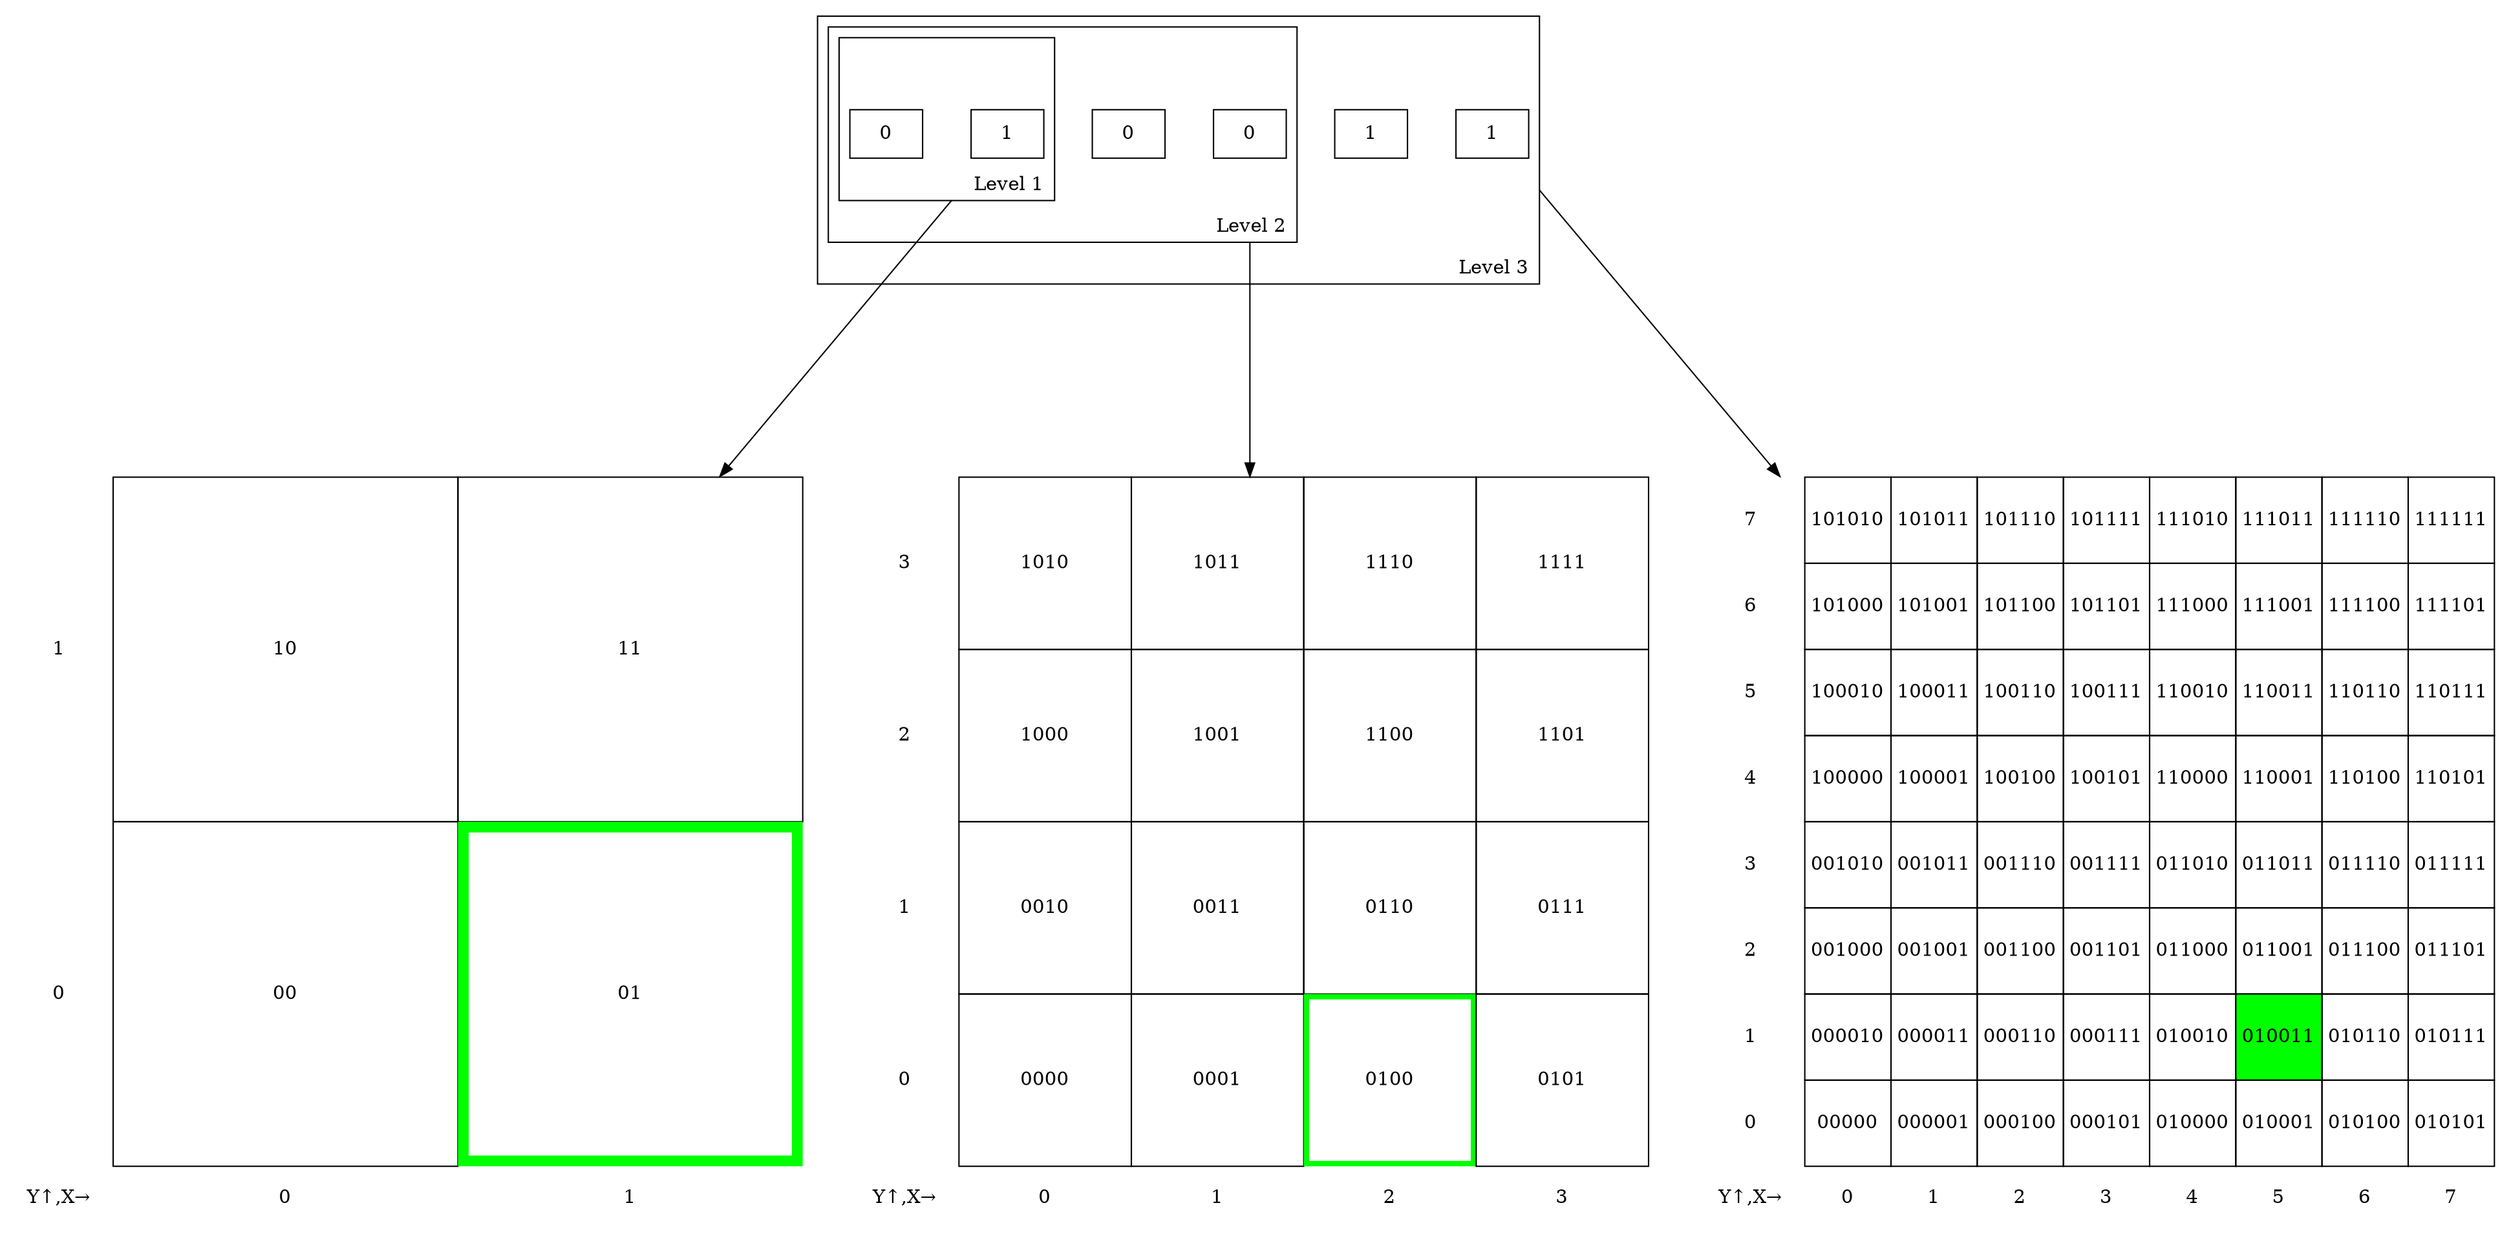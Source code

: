 digraph {

    graph [nodesep=0.5, compound=true]
    node [shape=record]
    labeljust = "r"
    labelloc = "b"
    rankdir=TB
    splines=false
    ranksep=0

    {
        subgraph cluster_L3 {
            subgraph cluster_L2 {
                subgraph cluster_L1 {
                    {
                        L10 [style=invis]
                        B0 [label="0"]
                        B1 [label="1"]
                        L10 -> B0 [style=invis]
                        L10 -> B1 [style=invis]
                    }
                    label = "Level 1"
                }
                {
                    L20 [style=invis] 
                    B2 [label="0"]
                    B3 [label="0"]
                    L20 -> B2  [style=invis]
                    L20 -> B3  [style=invis]
                }
                label = "Level 2"
            }
            {
                L30 [style=invis]
                B4 [label="1"]
                B5 [label="1"]
                L30 -> B4  [style=invis]
                L30 -> B5  [style=invis]
            }
            label = "Level 3"
        }

    }

    {
        L1 [shape=none, margin=0, label=<
            <TABLE BORDER="0" CELLBORDER="1" CELLSPACING="0" CELLPADDING="16" FIXEDSIZE="TRUE">
            <tr>
                <td border="0">1</td>
                <td border="1" width="256" height="256">10</td>
                <td border="1" width="256" height="256">11</td>
            </tr>
            <tr>
                <td border="0">0</td>
                <td border="1" width="256" height="256">00</td>
                <td border="8" width="256" height="256" COLOR="green">01</td>
            </tr>
            <tr>
                <td border="0">Y↑,X→</td>
                <td border="0">0</td>
                <td border="0">1</td>
            </tr>
            </TABLE>
            >
        ]

        L2 [shape=none, margin=0, label=<
            <TABLE BORDER="0" CELLBORDER="1" CELLSPACING="0" CELLPADDING="16" FIXEDSIZE="TRUE">
            <tr>
                <td border="0">3</td>
                <td border="1" width="128" height="128">1010</td>
                <td border="1" width="128" height="128">1011</td>
                <td border="1" width="128" height="128">1110</td>
                <td border="1" width="128" height="128">1111</td>
            </tr>
            <tr>
                <td border="0">2</td>
                <td border="1" width="128" height="128">1000</td>
                <td border="1" width="128" height="128">1001</td>
                <td border="1" width="128" height="128">1100</td>
                <td border="1" width="128" height="128">1101</td>
            </tr>
            <tr>
                <td border="0">1</td>
                <td border="1" width="128" height="128">0010</td>
                <td border="1" width="128" height="128">0011</td>
                <td border="1" width="128" height="128">0110</td>
                <td border="1" width="128" height="128">0111</td>
            </tr>
            <tr>
                <td border="0">0</td>
                <td border="1" width="128" height="128">0000</td>
                <td border="1" width="128" height="128">0001</td>
                <td border="4" width="128" height="128" COLOR="green">0100</td>
                <td border="1" width="128" height="128">0101</td>
            </tr>
            <tr>
                <td border="0">Y↑,X→</td>
                <td border="0">0</td>
                <td border="0">1</td>
                <td border="0">2</td>
                <td border="0">3</td>
            </tr>
            </TABLE>
            >
        ]

        L3 [shape=none, margin=0, label=<
            <TABLE BORDER="0" CELLBORDER="1" CELLSPACING="0" CELLPADDING="16" FIXEDSIZE="TRUE">
                <tr>
                    <td border="0">7</td>
                    <td border="1" width="64" height="64" FIXEDSIZE="TRUE">101010</td>
                    <td border="1" width="64" height="64" FIXEDSIZE="TRUE">101011</td>
                    <td border="1" width="64" height="64" FIXEDSIZE="TRUE">101110</td>
                    <td border="1" width="64" height="64" FIXEDSIZE="TRUE">101111</td>
                    <td border="1" width="64" height="64" FIXEDSIZE="TRUE">111010</td>
                    <td border="1" width="64" height="64" FIXEDSIZE="TRUE">111011</td>
                    <td border="1" width="64" height="64" FIXEDSIZE="TRUE">111110</td>
                    <td border="1" width="64" height="64" FIXEDSIZE="TRUE">111111</td>
                </tr>
                <tr>
                    <td border="0">6</td>
                    <td border="1" width="64" height="64" FIXEDSIZE="TRUE">101000</td>
                    <td border="1" width="64" height="64" FIXEDSIZE="TRUE">101001</td>
                    <td border="1" width="64" height="64" FIXEDSIZE="TRUE">101100</td>
                    <td border="1" width="64" height="64" FIXEDSIZE="TRUE">101101</td>
                    <td border="1" width="64" height="64" FIXEDSIZE="TRUE">111000</td>
                    <td border="1" width="64" height="64" FIXEDSIZE="TRUE">111001</td>
                    <td border="1" width="64" height="64" FIXEDSIZE="TRUE">111100</td>
                    <td border="1" width="64" height="64" FIXEDSIZE="TRUE">111101</td>
                </tr>
                <tr>
                    <td border="0">5</td>
                    <td border="1" width="64" height="64" FIXEDSIZE="TRUE">100010</td>
                    <td border="1" width="64" height="64" FIXEDSIZE="TRUE">100011</td>
                    <td border="1" width="64" height="64" FIXEDSIZE="TRUE">100110</td>
                    <td border="1" width="64" height="64" FIXEDSIZE="TRUE">100111</td>
                    <td border="1" width="64" height="64" FIXEDSIZE="TRUE">110010</td>
                    <td border="1" width="64" height="64" FIXEDSIZE="TRUE">110011</td>
                    <td border="1" width="64" height="64" FIXEDSIZE="TRUE">110110</td>
                    <td border="1" width="64" height="64" FIXEDSIZE="TRUE">110111</td>
                </tr>
                <tr>
                    <td border="0">4</td>
                    <td border="1" width="64" height="64" FIXEDSIZE="TRUE">100000</td>
                    <td border="1" width="64" height="64" FIXEDSIZE="TRUE">100001</td>
                    <td border="1" width="64" height="64" FIXEDSIZE="TRUE">100100</td>
                    <td border="1" width="64" height="64" FIXEDSIZE="TRUE">100101</td>
                    <td border="1" width="64" height="64" FIXEDSIZE="TRUE">110000</td>
                    <td border="1" width="64" height="64" FIXEDSIZE="TRUE">110001</td>
                    <td border="1" width="64" height="64" FIXEDSIZE="TRUE">110100</td>
                    <td border="1" width="64" height="64" FIXEDSIZE="TRUE">110101</td>
                </tr>
                <tr>
                    <td border="0">3</td>
                    <td border="1" width="64" height="64" FIXEDSIZE="TRUE">001010</td>
                    <td border="1" width="64" height="64" FIXEDSIZE="TRUE">001011</td>
                    <td border="1" width="64" height="64" FIXEDSIZE="TRUE">001110</td>
                    <td border="1" width="64" height="64" FIXEDSIZE="TRUE">001111</td>
                    <td border="1" width="64" height="64" FIXEDSIZE="TRUE">011010</td>
                    <td border="1" width="64" height="64" FIXEDSIZE="TRUE">011011</td>
                    <td border="1" width="64" height="64" FIXEDSIZE="TRUE">011110</td>
                    <td border="1" width="64" height="64" FIXEDSIZE="TRUE">011111</td>
                </tr>
                <tr>
                    <td border="0">2</td>
                    <td border="1" width="64" height="64" FIXEDSIZE="TRUE">001000</td>
                    <td border="1" width="64" height="64" FIXEDSIZE="TRUE">001001</td>
                    <td border="1" width="64" height="64" FIXEDSIZE="TRUE">001100</td>
                    <td border="1" width="64" height="64" FIXEDSIZE="TRUE">001101</td>
                    <td border="1" width="64" height="64" FIXEDSIZE="TRUE">011000</td>
                    <td border="1" width="64" height="64" FIXEDSIZE="TRUE">011001</td>
                    <td border="1" width="64" height="64" FIXEDSIZE="TRUE">011100</td>
                    <td border="1" width="64" height="64" FIXEDSIZE="TRUE">011101</td>
                </tr>
                <tr>
                    <td border="0">1</td>
                    <td border="1" width="64" height="64" FIXEDSIZE="TRUE">000010</td>
                    <td border="1" width="64" height="64" FIXEDSIZE="TRUE">000011</td>
                    <td border="1" width="64" height="64" FIXEDSIZE="TRUE">000110</td>
                    <td border="1" width="64" height="64" FIXEDSIZE="TRUE">000111</td>
                    <td border="1" width="64" height="64" FIXEDSIZE="TRUE">010010</td>
                    <td border="1" width="64" height="64" FIXEDSIZE="TRUE" BGCOLOR="green">010011</td>
                    <td border="1" width="64" height="64" FIXEDSIZE="TRUE">010110</td>
                    <td border="1" width="64" height="64" FIXEDSIZE="TRUE">010111</td>
                </tr>
                <tr>
                    <td border="0">0</td>
                    <td border="1" width="64" height="64" FIXEDSIZE="TRUE">00000</td>
                    <td border="1" width="64" height="64" FIXEDSIZE="TRUE">000001</td>
                    <td border="1" width="64" height="64" FIXEDSIZE="TRUE">000100</td>
                    <td border="1" width="64" height="64" FIXEDSIZE="TRUE">000101</td>
                    <td border="1" width="64" height="64" FIXEDSIZE="TRUE">010000</td>
                    <td border="1" width="64" height="64" FIXEDSIZE="TRUE">010001</td>
                    <td border="1" width="64" height="64" FIXEDSIZE="TRUE">010100</td>
                    <td border="1" width="64" height="64" FIXEDSIZE="TRUE">010101</td>
                </tr>
                <tr>
                    <td border="0">Y↑,X→</td>
                    <td border="0">0</td>
                    <td border="0">1</td>
                    <td border="0">2</td>
                    <td border="0">3</td>
                    <td border="0">4</td>
                    <td border="0">5</td>
                    <td border="0">6</td>
                    <td border="0">7</td>
                </tr>
            </TABLE>
            >
        ]

        rank=same;
    }

    L1 -> L2 [style=invis]
    L2 -> L3 [style=invis]

    B1 -> L1 [ltail=cluster_L1, minlen=16]
    B3 -> L2 [ltail=cluster_L2, minlen=16]
    B5 -> L3 [ltail=cluster_L3, minlen=16]
}